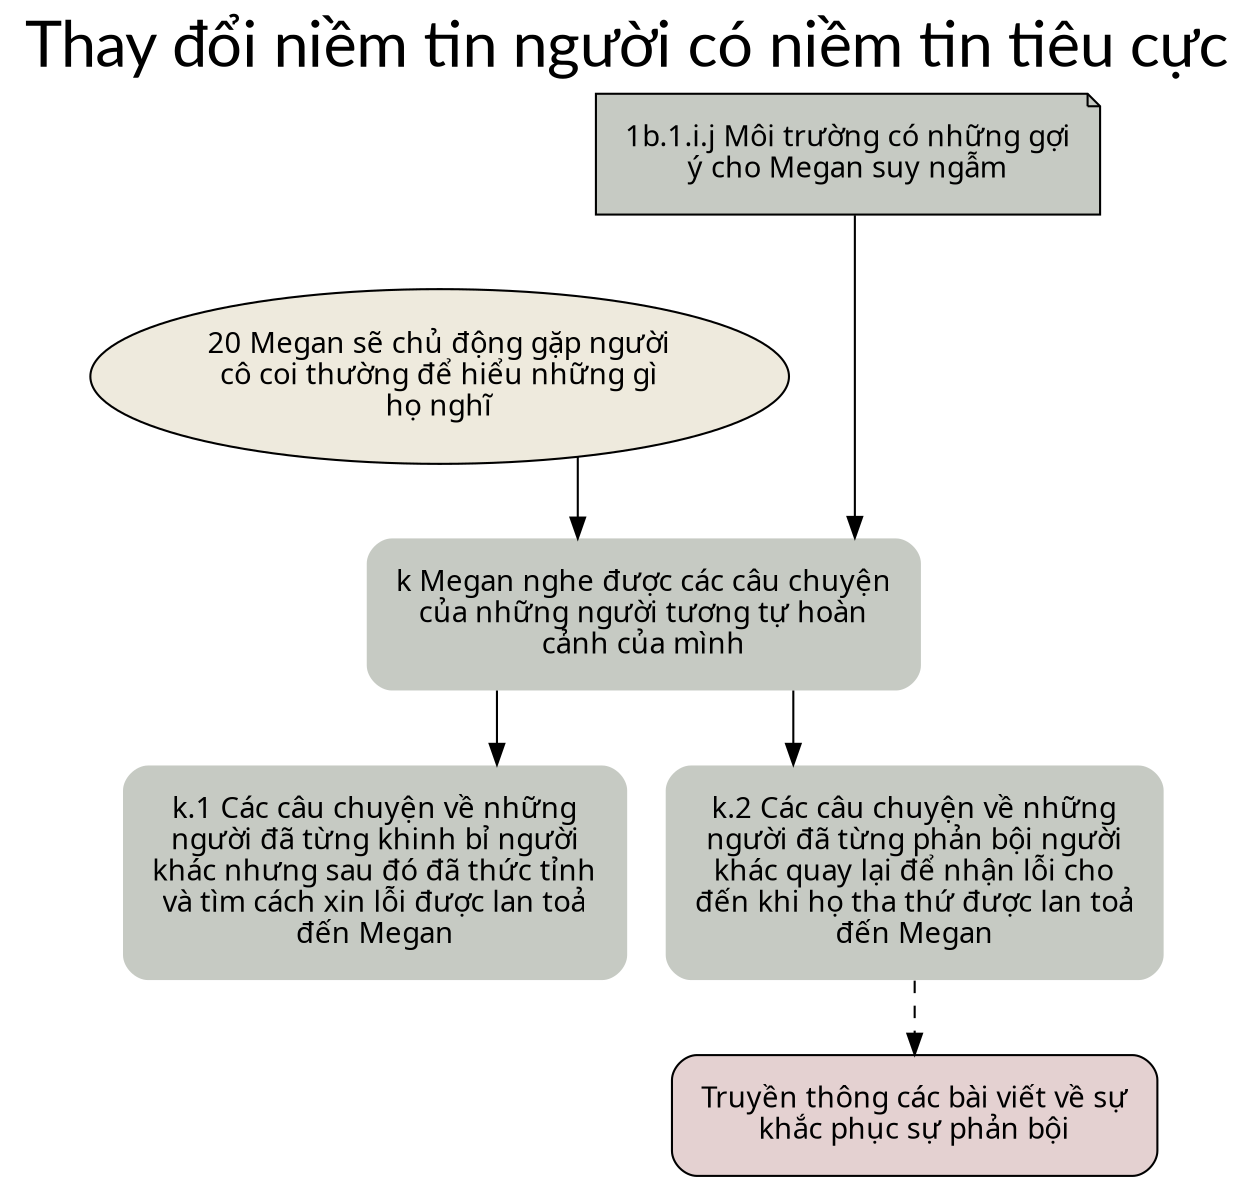 digraph branch_k {
	graph [fontname=Lato,
		fontsize=30,
		label="Thay đổi niềm tin người có niềm tin tiêu cực",
		labelloc=t,
		overlap=false,
		sep=10,
		splines=ortho,
		style=rounded
	];
	node [fillcolor="#c6cac3",
		fontname="SVN-Avo",
		margin=0.2,
		shape=plaintext,
		style="filled, rounded"
	];
	edge [penwidth=1,
		style=""
	];
	"20 Megan sẽ chủ động gặp người cô coi thường để hiểu những gì họ nghĩ"	[fillcolor="#EEEADD",
		label="20 Megan sẽ chủ động gặp người\ncô coi thường để hiểu những gì\nhọ nghĩ",
		margin=0.1,
		shape=oval];
	"k Megan nghe được các câu chuyện của những người tương tự hoàn cảnh của mình"	[label="k Megan nghe được các câu chuyện\ncủa những người tương tự hoàn\ncảnh của mình"];
	"20 Megan sẽ chủ động gặp người cô coi thường để hiểu những gì họ nghĩ" -> "k Megan nghe được các câu chuyện của những người tương tự hoàn cảnh của mình"	[minlen=1];
	"k.1 Các câu chuyện về những người đã từng khinh bỉ người khác nhưng sau đó đã thức tỉnh và tìm cách \
xin lỗi được lan toả đến Megan"	[label="k.1 Các câu chuyện về những\nngười đã từng khinh bỉ người\nkhác nhưng sau đó đã thức tỉnh\nvà tìm \
cách xin lỗi được lan toả\nđến Megan"];
	"k.2 Các câu chuyện về những người đã từng phản bội người khác quay lại để nhận lỗi cho đến khi \
họ tha thứ được lan toả đến Megan"	[label="k.2 Các câu chuyện về những\nngười đã từng phản bội người\nkhác quay lại để nhận lỗi cho\nđến \
khi họ tha thứ được lan toả\nđến Megan"];
	"Truyền thông các bài viết về sự khắc phục sự phản bội"	[fillcolor="#E4D1D1",
		label="Truyền thông các bài viết về sự\nkhắc phục sự phản bội",
		shape=polygon];
	"k.2 Các câu chuyện về những người đã từng phản bội người khác quay lại để nhận lỗi cho đến khi \
họ tha thứ được lan toả đến Megan" -> "Truyền thông các bài viết về sự khắc phục sự phản bội"	[minlen=1,
		style=dashed];
	"k Megan nghe được các câu chuyện của những người tương tự hoàn cảnh của mình" -> "k.1 Các câu chuyện về những người đã từng khinh bỉ người khác nhưng sau đó đã thức tỉnh và tìm cách \
xin lỗi được lan toả đến Megan"	[minlen=1];
	"k Megan nghe được các câu chuyện của những người tương tự hoàn cảnh của mình" -> "k.2 Các câu chuyện về những người đã từng phản bội người khác quay lại để nhận lỗi cho đến khi \
họ tha thứ được lan toả đến Megan";
	"1b.1.i.j Môi trường có những gợi ý cho Megan suy ngẫm"	[label="1b.1.i.j Môi trường có những gợi\ný cho Megan suy ngẫm",
		shape=note,
		style=filled];
	"1b.1.i.j Môi trường có những gợi ý cho Megan suy ngẫm" -> "k Megan nghe được các câu chuyện của những người tương tự hoàn cảnh của mình"	[minlen=2];
}
